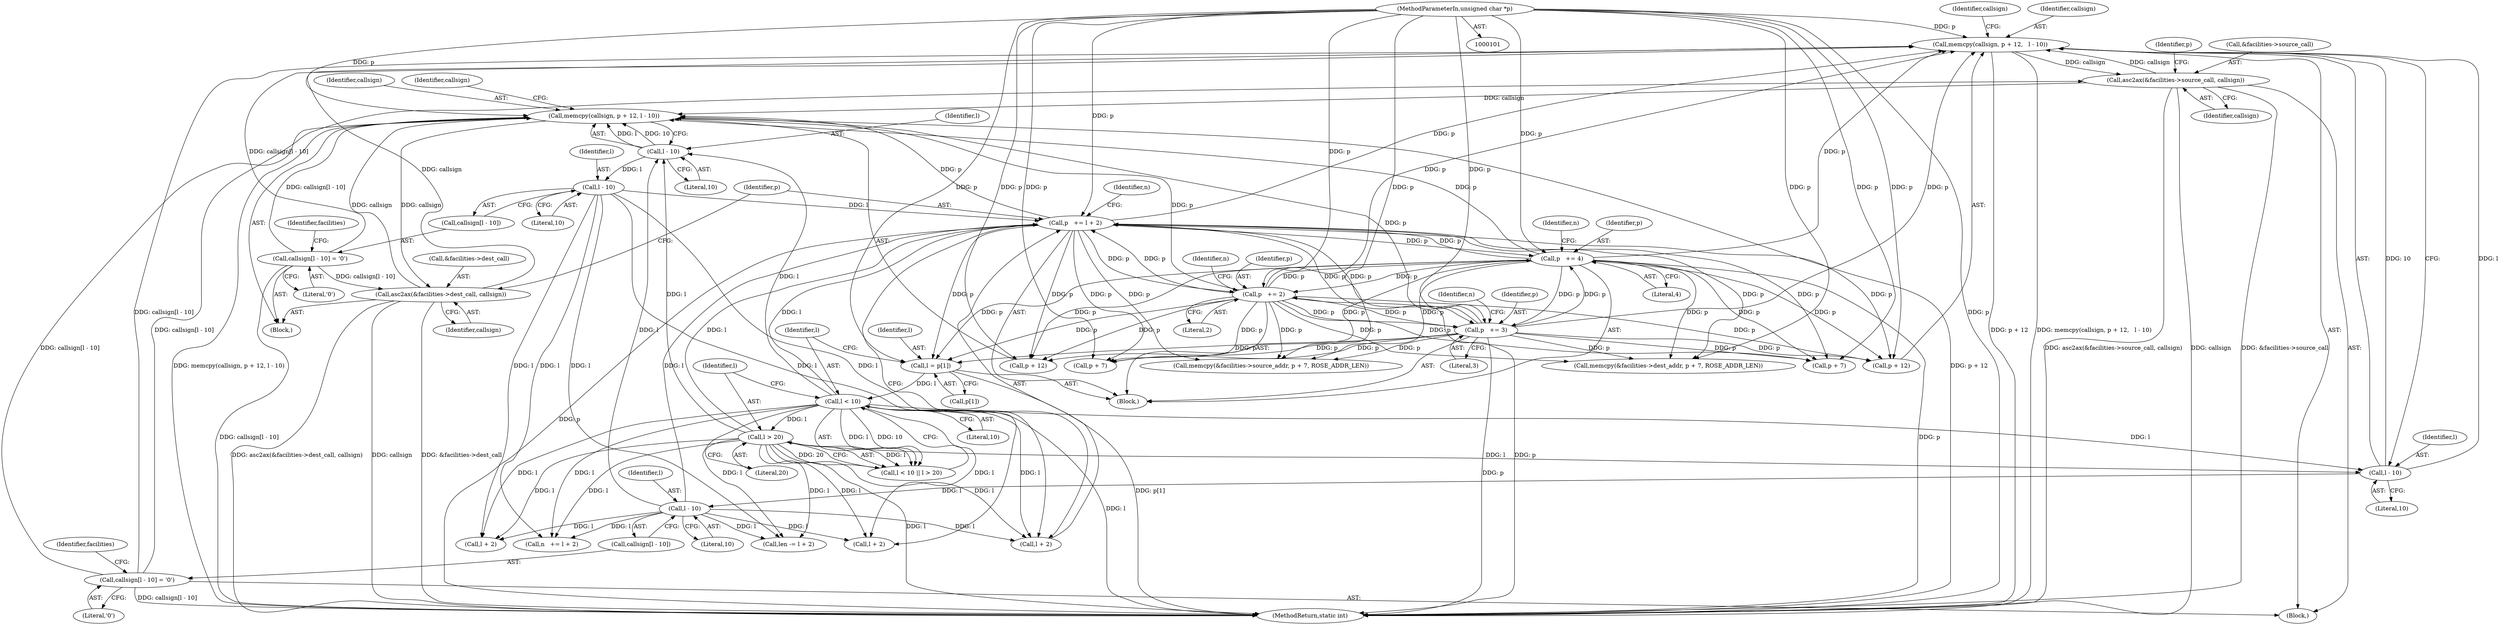 digraph "0_linux_be20250c13f88375345ad99950190685eda51eb8@API" {
"1000185" [label="(Call,memcpy(callsign, p + 12,   l - 10))"];
"1000193" [label="(Call,callsign[l - 10] = '\0')"];
"1000229" [label="(Call,callsign[l - 10] = '\0')"];
"1000200" [label="(Call,asc2ax(&facilities->source_call, callsign))"];
"1000185" [label="(Call,memcpy(callsign, p + 12,   l - 10))"];
"1000236" [label="(Call,asc2ax(&facilities->dest_call, callsign))"];
"1000221" [label="(Call,memcpy(callsign, p + 12, l - 10))"];
"1000102" [label="(MethodParameterIn,unsigned char *p)"];
"1000143" [label="(Call,p   += 4)"];
"1000121" [label="(Call,p   += 2)"];
"1000242" [label="(Call,p   += l + 2)"];
"1000232" [label="(Call,l - 10)"];
"1000226" [label="(Call,l - 10)"];
"1000196" [label="(Call,l - 10)"];
"1000190" [label="(Call,l - 10)"];
"1000161" [label="(Call,l < 10)"];
"1000154" [label="(Call,l = p[1])"];
"1000132" [label="(Call,p   += 3)"];
"1000164" [label="(Call,l > 20)"];
"1000147" [label="(Identifier,n)"];
"1000203" [label="(Identifier,facilities)"];
"1000136" [label="(Identifier,n)"];
"1000155" [label="(Identifier,l)"];
"1000193" [label="(Call,callsign[l - 10] = '\0')"];
"1000186" [label="(Identifier,callsign)"];
"1000248" [label="(Identifier,n)"];
"1000197" [label="(Identifier,l)"];
"1000232" [label="(Call,l - 10)"];
"1000176" [label="(Call,memcpy(&facilities->source_addr, p + 7, ROSE_ADDR_LEN))"];
"1000205" [label="(Identifier,callsign)"];
"1000190" [label="(Call,l - 10)"];
"1000239" [label="(Identifier,facilities)"];
"1000191" [label="(Identifier,l)"];
"1000223" [label="(Call,p + 12)"];
"1000123" [label="(Literal,2)"];
"1000145" [label="(Literal,4)"];
"1000233" [label="(Identifier,l)"];
"1000134" [label="(Literal,3)"];
"1000252" [label="(Call,len -= l + 2)"];
"1000161" [label="(Call,l < 10)"];
"1000164" [label="(Call,l > 20)"];
"1000175" [label="(Block,)"];
"1000192" [label="(Literal,10)"];
"1000133" [label="(Identifier,p)"];
"1000143" [label="(Call,p   += 4)"];
"1000235" [label="(Literal,'\0')"];
"1000185" [label="(Call,memcpy(callsign, p + 12,   l - 10))"];
"1000194" [label="(Call,callsign[l - 10])"];
"1000243" [label="(Identifier,p)"];
"1000244" [label="(Call,l + 2)"];
"1000162" [label="(Identifier,l)"];
"1000132" [label="(Call,p   += 3)"];
"1000229" [label="(Call,callsign[l - 10] = '\0')"];
"1000102" [label="(MethodParameterIn,unsigned char *p)"];
"1000237" [label="(Call,&facilities->dest_call)"];
"1000125" [label="(Identifier,n)"];
"1000222" [label="(Identifier,callsign)"];
"1000242" [label="(Call,p   += l + 2)"];
"1000198" [label="(Literal,10)"];
"1000160" [label="(Call,l < 10 || l > 20)"];
"1000201" [label="(Call,&facilities->source_call)"];
"1000221" [label="(Call,memcpy(callsign, p + 12, l - 10))"];
"1000166" [label="(Literal,20)"];
"1000200" [label="(Call,asc2ax(&facilities->source_call, callsign))"];
"1000144" [label="(Identifier,p)"];
"1000231" [label="(Identifier,callsign)"];
"1000241" [label="(Identifier,callsign)"];
"1000227" [label="(Identifier,l)"];
"1000199" [label="(Literal,'\0')"];
"1000226" [label="(Call,l - 10)"];
"1000163" [label="(Literal,10)"];
"1000165" [label="(Identifier,l)"];
"1000119" [label="(Block,)"];
"1000195" [label="(Identifier,callsign)"];
"1000230" [label="(Call,callsign[l - 10])"];
"1000212" [label="(Call,memcpy(&facilities->dest_addr, p + 7, ROSE_ADDR_LEN))"];
"1000254" [label="(Call,l + 2)"];
"1000228" [label="(Literal,10)"];
"1000234" [label="(Literal,10)"];
"1000217" [label="(Call,p + 7)"];
"1000249" [label="(Call,l + 2)"];
"1000211" [label="(Block,)"];
"1000209" [label="(Identifier,p)"];
"1000122" [label="(Identifier,p)"];
"1000181" [label="(Call,p + 7)"];
"1000156" [label="(Call,p[1])"];
"1000247" [label="(Call,n   += l + 2)"];
"1000121" [label="(Call,p   += 2)"];
"1000268" [label="(MethodReturn,static int)"];
"1000154" [label="(Call,l = p[1])"];
"1000187" [label="(Call,p + 12)"];
"1000236" [label="(Call,asc2ax(&facilities->dest_call, callsign))"];
"1000196" [label="(Call,l - 10)"];
"1000185" -> "1000175"  [label="AST: "];
"1000185" -> "1000190"  [label="CFG: "];
"1000186" -> "1000185"  [label="AST: "];
"1000187" -> "1000185"  [label="AST: "];
"1000190" -> "1000185"  [label="AST: "];
"1000195" -> "1000185"  [label="CFG: "];
"1000185" -> "1000268"  [label="DDG: p + 12"];
"1000185" -> "1000268"  [label="DDG: memcpy(callsign, p + 12,   l - 10)"];
"1000193" -> "1000185"  [label="DDG: callsign[l - 10]"];
"1000229" -> "1000185"  [label="DDG: callsign[l - 10]"];
"1000200" -> "1000185"  [label="DDG: callsign"];
"1000236" -> "1000185"  [label="DDG: callsign"];
"1000102" -> "1000185"  [label="DDG: p"];
"1000143" -> "1000185"  [label="DDG: p"];
"1000121" -> "1000185"  [label="DDG: p"];
"1000242" -> "1000185"  [label="DDG: p"];
"1000132" -> "1000185"  [label="DDG: p"];
"1000190" -> "1000185"  [label="DDG: l"];
"1000190" -> "1000185"  [label="DDG: 10"];
"1000185" -> "1000200"  [label="DDG: callsign"];
"1000193" -> "1000175"  [label="AST: "];
"1000193" -> "1000199"  [label="CFG: "];
"1000194" -> "1000193"  [label="AST: "];
"1000199" -> "1000193"  [label="AST: "];
"1000203" -> "1000193"  [label="CFG: "];
"1000193" -> "1000268"  [label="DDG: callsign[l - 10]"];
"1000193" -> "1000200"  [label="DDG: callsign[l - 10]"];
"1000193" -> "1000221"  [label="DDG: callsign[l - 10]"];
"1000229" -> "1000211"  [label="AST: "];
"1000229" -> "1000235"  [label="CFG: "];
"1000230" -> "1000229"  [label="AST: "];
"1000235" -> "1000229"  [label="AST: "];
"1000239" -> "1000229"  [label="CFG: "];
"1000229" -> "1000268"  [label="DDG: callsign[l - 10]"];
"1000229" -> "1000221"  [label="DDG: callsign[l - 10]"];
"1000229" -> "1000236"  [label="DDG: callsign[l - 10]"];
"1000200" -> "1000175"  [label="AST: "];
"1000200" -> "1000205"  [label="CFG: "];
"1000201" -> "1000200"  [label="AST: "];
"1000205" -> "1000200"  [label="AST: "];
"1000209" -> "1000200"  [label="CFG: "];
"1000200" -> "1000268"  [label="DDG: asc2ax(&facilities->source_call, callsign)"];
"1000200" -> "1000268"  [label="DDG: callsign"];
"1000200" -> "1000268"  [label="DDG: &facilities->source_call"];
"1000200" -> "1000221"  [label="DDG: callsign"];
"1000236" -> "1000211"  [label="AST: "];
"1000236" -> "1000241"  [label="CFG: "];
"1000237" -> "1000236"  [label="AST: "];
"1000241" -> "1000236"  [label="AST: "];
"1000243" -> "1000236"  [label="CFG: "];
"1000236" -> "1000268"  [label="DDG: &facilities->dest_call"];
"1000236" -> "1000268"  [label="DDG: asc2ax(&facilities->dest_call, callsign)"];
"1000236" -> "1000268"  [label="DDG: callsign"];
"1000236" -> "1000221"  [label="DDG: callsign"];
"1000221" -> "1000236"  [label="DDG: callsign"];
"1000221" -> "1000211"  [label="AST: "];
"1000221" -> "1000226"  [label="CFG: "];
"1000222" -> "1000221"  [label="AST: "];
"1000223" -> "1000221"  [label="AST: "];
"1000226" -> "1000221"  [label="AST: "];
"1000231" -> "1000221"  [label="CFG: "];
"1000221" -> "1000268"  [label="DDG: memcpy(callsign, p + 12, l - 10)"];
"1000221" -> "1000268"  [label="DDG: p + 12"];
"1000102" -> "1000221"  [label="DDG: p"];
"1000143" -> "1000221"  [label="DDG: p"];
"1000121" -> "1000221"  [label="DDG: p"];
"1000242" -> "1000221"  [label="DDG: p"];
"1000132" -> "1000221"  [label="DDG: p"];
"1000226" -> "1000221"  [label="DDG: l"];
"1000226" -> "1000221"  [label="DDG: 10"];
"1000102" -> "1000101"  [label="AST: "];
"1000102" -> "1000268"  [label="DDG: p"];
"1000102" -> "1000121"  [label="DDG: p"];
"1000102" -> "1000132"  [label="DDG: p"];
"1000102" -> "1000143"  [label="DDG: p"];
"1000102" -> "1000154"  [label="DDG: p"];
"1000102" -> "1000176"  [label="DDG: p"];
"1000102" -> "1000181"  [label="DDG: p"];
"1000102" -> "1000187"  [label="DDG: p"];
"1000102" -> "1000212"  [label="DDG: p"];
"1000102" -> "1000217"  [label="DDG: p"];
"1000102" -> "1000223"  [label="DDG: p"];
"1000102" -> "1000242"  [label="DDG: p"];
"1000143" -> "1000119"  [label="AST: "];
"1000143" -> "1000145"  [label="CFG: "];
"1000144" -> "1000143"  [label="AST: "];
"1000145" -> "1000143"  [label="AST: "];
"1000147" -> "1000143"  [label="CFG: "];
"1000143" -> "1000268"  [label="DDG: p"];
"1000143" -> "1000121"  [label="DDG: p"];
"1000143" -> "1000132"  [label="DDG: p"];
"1000121" -> "1000143"  [label="DDG: p"];
"1000242" -> "1000143"  [label="DDG: p"];
"1000132" -> "1000143"  [label="DDG: p"];
"1000143" -> "1000154"  [label="DDG: p"];
"1000143" -> "1000176"  [label="DDG: p"];
"1000143" -> "1000181"  [label="DDG: p"];
"1000143" -> "1000187"  [label="DDG: p"];
"1000143" -> "1000212"  [label="DDG: p"];
"1000143" -> "1000217"  [label="DDG: p"];
"1000143" -> "1000223"  [label="DDG: p"];
"1000143" -> "1000242"  [label="DDG: p"];
"1000121" -> "1000119"  [label="AST: "];
"1000121" -> "1000123"  [label="CFG: "];
"1000122" -> "1000121"  [label="AST: "];
"1000123" -> "1000121"  [label="AST: "];
"1000125" -> "1000121"  [label="CFG: "];
"1000121" -> "1000268"  [label="DDG: p"];
"1000242" -> "1000121"  [label="DDG: p"];
"1000132" -> "1000121"  [label="DDG: p"];
"1000121" -> "1000132"  [label="DDG: p"];
"1000121" -> "1000154"  [label="DDG: p"];
"1000121" -> "1000176"  [label="DDG: p"];
"1000121" -> "1000181"  [label="DDG: p"];
"1000121" -> "1000187"  [label="DDG: p"];
"1000121" -> "1000212"  [label="DDG: p"];
"1000121" -> "1000217"  [label="DDG: p"];
"1000121" -> "1000223"  [label="DDG: p"];
"1000121" -> "1000242"  [label="DDG: p"];
"1000242" -> "1000119"  [label="AST: "];
"1000242" -> "1000244"  [label="CFG: "];
"1000243" -> "1000242"  [label="AST: "];
"1000244" -> "1000242"  [label="AST: "];
"1000248" -> "1000242"  [label="CFG: "];
"1000242" -> "1000268"  [label="DDG: p"];
"1000242" -> "1000132"  [label="DDG: p"];
"1000242" -> "1000154"  [label="DDG: p"];
"1000242" -> "1000176"  [label="DDG: p"];
"1000242" -> "1000181"  [label="DDG: p"];
"1000242" -> "1000187"  [label="DDG: p"];
"1000242" -> "1000212"  [label="DDG: p"];
"1000242" -> "1000217"  [label="DDG: p"];
"1000242" -> "1000223"  [label="DDG: p"];
"1000232" -> "1000242"  [label="DDG: l"];
"1000196" -> "1000242"  [label="DDG: l"];
"1000161" -> "1000242"  [label="DDG: l"];
"1000164" -> "1000242"  [label="DDG: l"];
"1000132" -> "1000242"  [label="DDG: p"];
"1000232" -> "1000230"  [label="AST: "];
"1000232" -> "1000234"  [label="CFG: "];
"1000233" -> "1000232"  [label="AST: "];
"1000234" -> "1000232"  [label="AST: "];
"1000230" -> "1000232"  [label="CFG: "];
"1000226" -> "1000232"  [label="DDG: l"];
"1000232" -> "1000244"  [label="DDG: l"];
"1000232" -> "1000247"  [label="DDG: l"];
"1000232" -> "1000249"  [label="DDG: l"];
"1000232" -> "1000252"  [label="DDG: l"];
"1000232" -> "1000254"  [label="DDG: l"];
"1000226" -> "1000228"  [label="CFG: "];
"1000227" -> "1000226"  [label="AST: "];
"1000228" -> "1000226"  [label="AST: "];
"1000196" -> "1000226"  [label="DDG: l"];
"1000161" -> "1000226"  [label="DDG: l"];
"1000164" -> "1000226"  [label="DDG: l"];
"1000196" -> "1000194"  [label="AST: "];
"1000196" -> "1000198"  [label="CFG: "];
"1000197" -> "1000196"  [label="AST: "];
"1000198" -> "1000196"  [label="AST: "];
"1000194" -> "1000196"  [label="CFG: "];
"1000190" -> "1000196"  [label="DDG: l"];
"1000196" -> "1000244"  [label="DDG: l"];
"1000196" -> "1000247"  [label="DDG: l"];
"1000196" -> "1000249"  [label="DDG: l"];
"1000196" -> "1000252"  [label="DDG: l"];
"1000196" -> "1000254"  [label="DDG: l"];
"1000190" -> "1000192"  [label="CFG: "];
"1000191" -> "1000190"  [label="AST: "];
"1000192" -> "1000190"  [label="AST: "];
"1000161" -> "1000190"  [label="DDG: l"];
"1000164" -> "1000190"  [label="DDG: l"];
"1000161" -> "1000160"  [label="AST: "];
"1000161" -> "1000163"  [label="CFG: "];
"1000162" -> "1000161"  [label="AST: "];
"1000163" -> "1000161"  [label="AST: "];
"1000165" -> "1000161"  [label="CFG: "];
"1000160" -> "1000161"  [label="CFG: "];
"1000161" -> "1000268"  [label="DDG: l"];
"1000161" -> "1000160"  [label="DDG: l"];
"1000161" -> "1000160"  [label="DDG: 10"];
"1000154" -> "1000161"  [label="DDG: l"];
"1000161" -> "1000164"  [label="DDG: l"];
"1000161" -> "1000244"  [label="DDG: l"];
"1000161" -> "1000247"  [label="DDG: l"];
"1000161" -> "1000249"  [label="DDG: l"];
"1000161" -> "1000252"  [label="DDG: l"];
"1000161" -> "1000254"  [label="DDG: l"];
"1000154" -> "1000119"  [label="AST: "];
"1000154" -> "1000156"  [label="CFG: "];
"1000155" -> "1000154"  [label="AST: "];
"1000156" -> "1000154"  [label="AST: "];
"1000162" -> "1000154"  [label="CFG: "];
"1000154" -> "1000268"  [label="DDG: p[1]"];
"1000132" -> "1000154"  [label="DDG: p"];
"1000132" -> "1000119"  [label="AST: "];
"1000132" -> "1000134"  [label="CFG: "];
"1000133" -> "1000132"  [label="AST: "];
"1000134" -> "1000132"  [label="AST: "];
"1000136" -> "1000132"  [label="CFG: "];
"1000132" -> "1000268"  [label="DDG: p"];
"1000132" -> "1000176"  [label="DDG: p"];
"1000132" -> "1000181"  [label="DDG: p"];
"1000132" -> "1000187"  [label="DDG: p"];
"1000132" -> "1000212"  [label="DDG: p"];
"1000132" -> "1000217"  [label="DDG: p"];
"1000132" -> "1000223"  [label="DDG: p"];
"1000164" -> "1000160"  [label="AST: "];
"1000164" -> "1000166"  [label="CFG: "];
"1000165" -> "1000164"  [label="AST: "];
"1000166" -> "1000164"  [label="AST: "];
"1000160" -> "1000164"  [label="CFG: "];
"1000164" -> "1000268"  [label="DDG: l"];
"1000164" -> "1000160"  [label="DDG: l"];
"1000164" -> "1000160"  [label="DDG: 20"];
"1000164" -> "1000244"  [label="DDG: l"];
"1000164" -> "1000247"  [label="DDG: l"];
"1000164" -> "1000249"  [label="DDG: l"];
"1000164" -> "1000252"  [label="DDG: l"];
"1000164" -> "1000254"  [label="DDG: l"];
}
